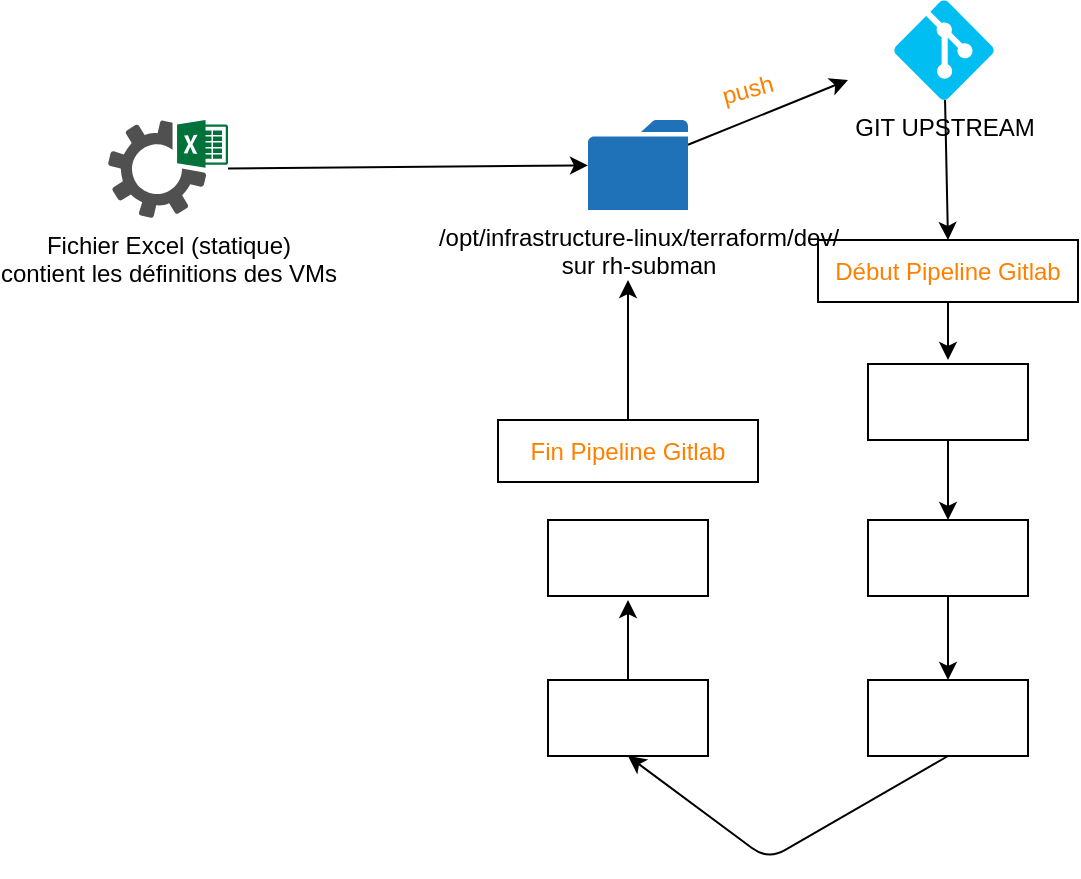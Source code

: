 <mxfile>
    <diagram id="IaFl8y2P71Akh2U9kg0a" name="Page-1">
        <mxGraphModel dx="1264" dy="644" grid="1" gridSize="10" guides="1" tooltips="1" connect="1" arrows="1" fold="1" page="1" pageScale="1" pageWidth="850" pageHeight="1100" math="0" shadow="0">
            <root>
                <mxCell id="0"/>
                <mxCell id="1" parent="0"/>
                <mxCell id="6" style="edgeStyle=none;html=1;" edge="1" parent="1" source="3" target="5">
                    <mxGeometry relative="1" as="geometry">
                        <mxPoint x="377" y="148.5" as="targetPoint"/>
                    </mxGeometry>
                </mxCell>
                <mxCell id="3" value="Fichier Excel (statique)&lt;br&gt;contient les définitions des VMs" style="sketch=0;pointerEvents=1;shadow=0;dashed=0;html=1;strokeColor=none;fillColor=#505050;labelPosition=center;verticalLabelPosition=bottom;verticalAlign=top;outlineConnect=0;align=center;shape=mxgraph.office.services.excel_services;" vertex="1" parent="1">
                    <mxGeometry x="177" y="124" width="60" height="49" as="geometry"/>
                </mxCell>
                <mxCell id="10" style="edgeStyle=none;html=1;fontColor=#FF8000;entryX=0.5;entryY=0;entryDx=0;entryDy=0;" edge="1" parent="1" source="4" target="9">
                    <mxGeometry relative="1" as="geometry">
                        <mxPoint x="582" y="174" as="targetPoint"/>
                    </mxGeometry>
                </mxCell>
                <mxCell id="4" value="GIT UPSTREAM" style="verticalLabelPosition=bottom;html=1;verticalAlign=top;align=center;strokeColor=none;fillColor=#00BEF2;shape=mxgraph.azure.git_repository;" vertex="1" parent="1">
                    <mxGeometry x="570" y="64" width="50" height="50" as="geometry"/>
                </mxCell>
                <mxCell id="7" style="edgeStyle=none;html=1;" edge="1" parent="1" source="5">
                    <mxGeometry relative="1" as="geometry">
                        <mxPoint x="547" y="104" as="targetPoint"/>
                    </mxGeometry>
                </mxCell>
                <mxCell id="5" value="/opt/infrastructure-linux/terraform/dev/&lt;br&gt;sur rh-subman" style="sketch=0;pointerEvents=1;shadow=0;dashed=0;html=1;strokeColor=none;labelPosition=center;verticalLabelPosition=bottom;verticalAlign=top;outlineConnect=0;align=center;shape=mxgraph.office.concepts.folder;fillColor=#2072B8;" vertex="1" parent="1">
                    <mxGeometry x="417" y="124" width="50" height="45" as="geometry"/>
                </mxCell>
                <mxCell id="8" value="&lt;font color=&quot;#ff8000&quot;&gt;push&lt;/font&gt;" style="text;strokeColor=none;align=center;fillColor=none;html=1;verticalAlign=middle;whiteSpace=wrap;rounded=0;rotation=-15;" vertex="1" parent="1">
                    <mxGeometry x="467" y="94" width="60" height="30" as="geometry"/>
                </mxCell>
                <mxCell id="18" style="edgeStyle=none;html=1;exitX=0.5;exitY=1;exitDx=0;exitDy=0;fontColor=#FFFFFF;" edge="1" parent="1" source="9">
                    <mxGeometry relative="1" as="geometry">
                        <mxPoint x="597" y="244" as="targetPoint"/>
                    </mxGeometry>
                </mxCell>
                <mxCell id="9" value="Début Pipeline Gitlab" style="text;strokeColor=default;align=center;fillColor=none;html=1;verticalAlign=middle;whiteSpace=wrap;rounded=0;fontColor=#FF8000;" vertex="1" parent="1">
                    <mxGeometry x="532" y="184" width="130" height="31" as="geometry"/>
                </mxCell>
                <mxCell id="19" style="edgeStyle=none;html=1;exitX=0.5;exitY=1;exitDx=0;exitDy=0;entryX=0.5;entryY=0;entryDx=0;entryDy=0;fontColor=#FFFFFF;" edge="1" parent="1" source="11" target="15">
                    <mxGeometry relative="1" as="geometry"/>
                </mxCell>
                <mxCell id="11" value="&lt;font color=&quot;#ffffff&quot;&gt;Conversion&amp;nbsp;&lt;br&gt;XLS -&amp;gt; CSV&lt;br&gt;&lt;/font&gt;" style="text;strokeColor=default;align=center;fillColor=default;html=1;verticalAlign=middle;whiteSpace=wrap;rounded=0;fontColor=#FF8000;" vertex="1" parent="1">
                    <mxGeometry x="557" y="246" width="80" height="38" as="geometry"/>
                </mxCell>
                <mxCell id="20" style="edgeStyle=none;html=1;exitX=0.5;exitY=1;exitDx=0;exitDy=0;entryX=0.5;entryY=0;entryDx=0;entryDy=0;fontColor=#FFFFFF;" edge="1" parent="1" source="15" target="16">
                    <mxGeometry relative="1" as="geometry"/>
                </mxCell>
                <mxCell id="15" value="&lt;font color=&quot;#ffffff&quot;&gt;Conversion&amp;nbsp;&lt;br&gt;CSV -&amp;gt; YML&lt;br&gt;&lt;/font&gt;" style="text;strokeColor=default;align=center;fillColor=default;html=1;verticalAlign=middle;whiteSpace=wrap;rounded=0;fontColor=#FF8000;" vertex="1" parent="1">
                    <mxGeometry x="557" y="324" width="80" height="38" as="geometry"/>
                </mxCell>
                <mxCell id="23" style="edgeStyle=none;html=1;exitX=0.5;exitY=1;exitDx=0;exitDy=0;fontColor=#FFFFFF;entryX=0.5;entryY=1;entryDx=0;entryDy=0;" edge="1" parent="1" source="16" target="21">
                    <mxGeometry relative="1" as="geometry">
                        <mxPoint x="597" y="564" as="targetPoint"/>
                        <Array as="points">
                            <mxPoint x="507" y="494"/>
                        </Array>
                    </mxGeometry>
                </mxCell>
                <mxCell id="16" value="&lt;font color=&quot;#ffffff&quot;&gt;Generation main.tf&lt;br&gt;&lt;/font&gt;" style="text;strokeColor=default;align=center;fillColor=default;html=1;verticalAlign=middle;whiteSpace=wrap;rounded=0;fontColor=#FF8000;" vertex="1" parent="1">
                    <mxGeometry x="557" y="404" width="80" height="38" as="geometry"/>
                </mxCell>
                <mxCell id="24" style="edgeStyle=none;html=1;exitX=0.5;exitY=0;exitDx=0;exitDy=0;fontColor=#FFFFFF;" edge="1" parent="1" source="21">
                    <mxGeometry relative="1" as="geometry">
                        <mxPoint x="437" y="364" as="targetPoint"/>
                    </mxGeometry>
                </mxCell>
                <mxCell id="21" value="&lt;font color=&quot;#ffffff&quot;&gt;Terraform Plan&lt;br&gt;&lt;/font&gt;" style="text;strokeColor=default;align=center;fillColor=default;html=1;verticalAlign=middle;whiteSpace=wrap;rounded=0;fontColor=#FF8000;" vertex="1" parent="1">
                    <mxGeometry x="397" y="404" width="80" height="38" as="geometry"/>
                </mxCell>
                <mxCell id="22" value="&lt;font color=&quot;#ffffff&quot;&gt;Terraform Apply&lt;br&gt;&lt;/font&gt;" style="text;strokeColor=default;align=center;fillColor=default;html=1;verticalAlign=middle;whiteSpace=wrap;rounded=0;fontColor=#FF8000;" vertex="1" parent="1">
                    <mxGeometry x="397" y="324" width="80" height="38" as="geometry"/>
                </mxCell>
                <mxCell id="26" style="edgeStyle=none;html=1;exitX=0.5;exitY=0;exitDx=0;exitDy=0;fontColor=#FFFFFF;" edge="1" parent="1" source="25">
                    <mxGeometry relative="1" as="geometry">
                        <mxPoint x="437" y="204" as="targetPoint"/>
                    </mxGeometry>
                </mxCell>
                <mxCell id="25" value="Fin Pipeline Gitlab" style="text;strokeColor=default;align=center;fillColor=none;html=1;verticalAlign=middle;whiteSpace=wrap;rounded=0;fontColor=#FF8000;" vertex="1" parent="1">
                    <mxGeometry x="372" y="274" width="130" height="31" as="geometry"/>
                </mxCell>
                <mxCell id="27" value="Artifacts:&lt;br&gt;terraform.tfstate" style="text;strokeColor=none;align=center;fillColor=none;html=1;verticalAlign=middle;whiteSpace=wrap;rounded=0;fontColor=#FFFFFF;" vertex="1" parent="1">
                    <mxGeometry x="357" y="224" width="60" height="30" as="geometry"/>
                </mxCell>
            </root>
        </mxGraphModel>
    </diagram>
</mxfile>